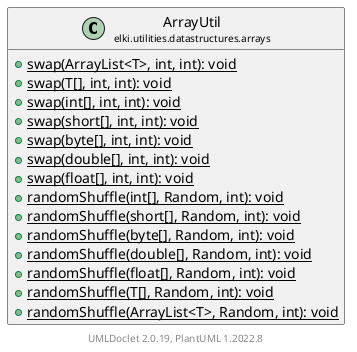 @startuml
    remove .*\.(Instance|Par|Parameterizer|Factory)$
    set namespaceSeparator none
    hide empty fields
    hide empty methods

    class "<size:14>ArrayUtil\n<size:10>elki.utilities.datastructures.arrays" as elki.utilities.datastructures.arrays.ArrayUtil [[ArrayUtil.html]] {
        {static} +swap(ArrayList<T>, int, int): void
        {static} +swap(T[], int, int): void
        {static} +swap(int[], int, int): void
        {static} +swap(short[], int, int): void
        {static} +swap(byte[], int, int): void
        {static} +swap(double[], int, int): void
        {static} +swap(float[], int, int): void
        {static} +randomShuffle(int[], Random, int): void
        {static} +randomShuffle(short[], Random, int): void
        {static} +randomShuffle(byte[], Random, int): void
        {static} +randomShuffle(double[], Random, int): void
        {static} +randomShuffle(float[], Random, int): void
        {static} +randomShuffle(T[], Random, int): void
        {static} +randomShuffle(ArrayList<T>, Random, int): void
    }

    center footer UMLDoclet 2.0.19, PlantUML 1.2022.8
@enduml
